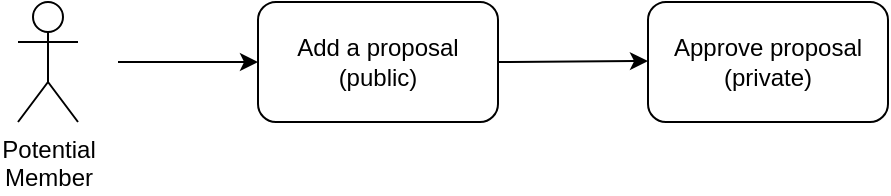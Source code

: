 <mxfile>
    <diagram id="J7veip11fX_0oUflX_bm" name="Page-1">
        <mxGraphModel dx="617" dy="354" grid="1" gridSize="10" guides="1" tooltips="1" connect="1" arrows="1" fold="1" page="1" pageScale="1" pageWidth="850" pageHeight="1100" math="0" shadow="0">
            <root>
                <mxCell id="0"/>
                <mxCell id="1" parent="0"/>
                <mxCell id="2" value="Potential&lt;br&gt;Member" style="shape=umlActor;verticalLabelPosition=bottom;verticalAlign=top;html=1;outlineConnect=0;" vertex="1" parent="1">
                    <mxGeometry x="110" y="170" width="30" height="60" as="geometry"/>
                </mxCell>
                <mxCell id="3" value="" style="endArrow=classic;html=1;" edge="1" parent="1">
                    <mxGeometry width="50" height="50" relative="1" as="geometry">
                        <mxPoint x="160" y="200" as="sourcePoint"/>
                        <mxPoint x="230" y="200" as="targetPoint"/>
                    </mxGeometry>
                </mxCell>
                <mxCell id="4" value="Add a proposal&lt;br&gt;(public)" style="rounded=1;whiteSpace=wrap;html=1;" vertex="1" parent="1">
                    <mxGeometry x="230" y="170" width="120" height="60" as="geometry"/>
                </mxCell>
                <mxCell id="5" value="" style="endArrow=classic;html=1;exitX=1;exitY=0.5;exitDx=0;exitDy=0;" edge="1" parent="1" source="4">
                    <mxGeometry width="50" height="50" relative="1" as="geometry">
                        <mxPoint x="355" y="199.5" as="sourcePoint"/>
                        <mxPoint x="425" y="199.5" as="targetPoint"/>
                    </mxGeometry>
                </mxCell>
                <mxCell id="6" value="Approve proposal (private)" style="rounded=1;whiteSpace=wrap;html=1;" vertex="1" parent="1">
                    <mxGeometry x="425" y="170" width="120" height="60" as="geometry"/>
                </mxCell>
            </root>
        </mxGraphModel>
    </diagram>
</mxfile>